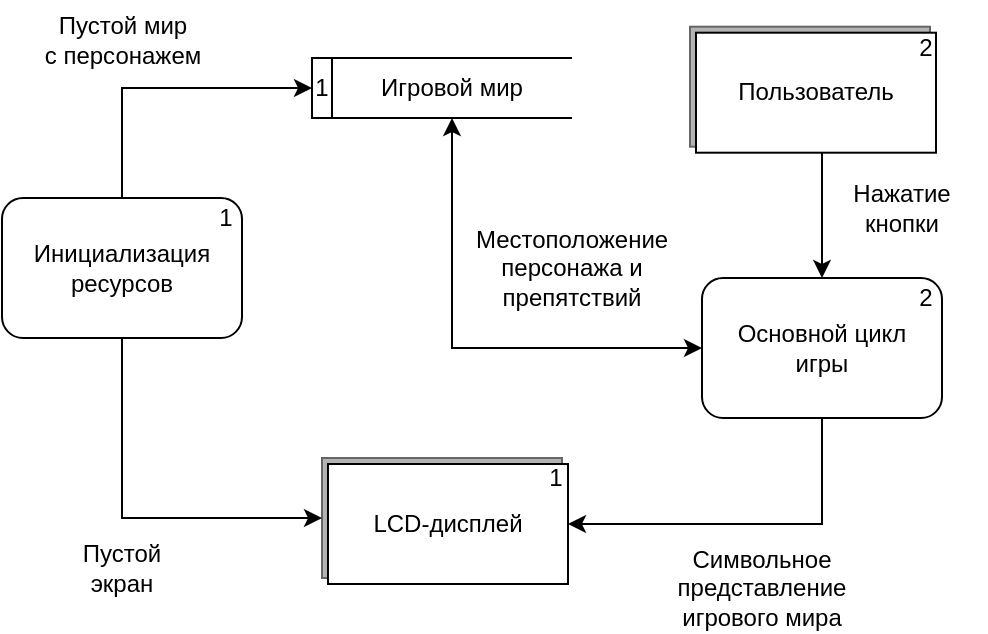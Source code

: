 <mxfile version="24.7.17">
  <diagram name="Страница — 1" id="KuF1aNF__Dn9vjjgXvMM">
    <mxGraphModel dx="-2272" dy="393" grid="1" gridSize="10" guides="1" tooltips="1" connect="1" arrows="1" fold="1" page="1" pageScale="1" pageWidth="827" pageHeight="1169" math="0" shadow="0">
      <root>
        <mxCell id="0" />
        <mxCell id="1" parent="0" />
        <mxCell id="7VWR8RbHU1ZDGCrCG8eW-115" value="" style="rounded=0;whiteSpace=wrap;html=1;fillColor=#B3B3B3;fontColor=#333333;strokeColor=#666666;" parent="1" vertex="1">
          <mxGeometry x="2720" y="460" width="120" height="60" as="geometry" />
        </mxCell>
        <mxCell id="7VWR8RbHU1ZDGCrCG8eW-53" value="LCD-дисплей" style="rounded=0;whiteSpace=wrap;html=1;" parent="1" vertex="1">
          <mxGeometry x="2723" y="463" width="120" height="60" as="geometry" />
        </mxCell>
        <mxCell id="aRk4QtvTHxf4vqnYQu6y-11" style="edgeStyle=orthogonalEdgeStyle;rounded=0;orthogonalLoop=1;jettySize=auto;html=1;exitX=0.5;exitY=0;exitDx=0;exitDy=0;entryX=0;entryY=0.5;entryDx=0;entryDy=0;" edge="1" parent="1" source="7VWR8RbHU1ZDGCrCG8eW-102" target="9c2dHG0O4m7vhXWFaXtY-16">
          <mxGeometry relative="1" as="geometry" />
        </mxCell>
        <mxCell id="aRk4QtvTHxf4vqnYQu6y-13" style="edgeStyle=orthogonalEdgeStyle;rounded=0;orthogonalLoop=1;jettySize=auto;html=1;exitX=0.5;exitY=1;exitDx=0;exitDy=0;entryX=0;entryY=0.5;entryDx=0;entryDy=0;" edge="1" parent="1" source="7VWR8RbHU1ZDGCrCG8eW-102" target="7VWR8RbHU1ZDGCrCG8eW-115">
          <mxGeometry relative="1" as="geometry" />
        </mxCell>
        <mxCell id="7VWR8RbHU1ZDGCrCG8eW-102" value="Инициализация ресурсов" style="rounded=1;whiteSpace=wrap;html=1;" parent="1" vertex="1">
          <mxGeometry x="2560" y="330" width="120" height="70" as="geometry" />
        </mxCell>
        <mxCell id="9c2dHG0O4m7vhXWFaXtY-13" value="Игровой мир" style="text;html=1;align=center;verticalAlign=middle;whiteSpace=wrap;rounded=0;" parent="1" vertex="1">
          <mxGeometry x="2725" y="260" width="120" height="30" as="geometry" />
        </mxCell>
        <mxCell id="9c2dHG0O4m7vhXWFaXtY-14" value="" style="endArrow=none;html=1;rounded=0;exitX=0;exitY=0;exitDx=0;exitDy=0;entryX=1;entryY=0;entryDx=0;entryDy=0;" parent="1" source="9c2dHG0O4m7vhXWFaXtY-13" target="9c2dHG0O4m7vhXWFaXtY-13" edge="1">
          <mxGeometry width="50" height="50" relative="1" as="geometry">
            <mxPoint x="2461" y="570" as="sourcePoint" />
            <mxPoint x="2511" y="520" as="targetPoint" />
          </mxGeometry>
        </mxCell>
        <mxCell id="9c2dHG0O4m7vhXWFaXtY-15" value="" style="endArrow=none;html=1;rounded=0;exitX=0;exitY=1;exitDx=0;exitDy=0;entryX=1;entryY=1;entryDx=0;entryDy=0;" parent="1" source="9c2dHG0O4m7vhXWFaXtY-13" target="9c2dHG0O4m7vhXWFaXtY-13" edge="1">
          <mxGeometry width="50" height="50" relative="1" as="geometry">
            <mxPoint x="2461" y="520" as="sourcePoint" />
            <mxPoint x="2511" y="470" as="targetPoint" />
          </mxGeometry>
        </mxCell>
        <mxCell id="9c2dHG0O4m7vhXWFaXtY-16" value="1" style="rounded=0;whiteSpace=wrap;html=1;fillColor=none;" parent="1" vertex="1">
          <mxGeometry x="2715" y="260" width="10" height="30" as="geometry" />
        </mxCell>
        <mxCell id="aRk4QtvTHxf4vqnYQu6y-8" value="" style="rounded=0;whiteSpace=wrap;html=1;fillColor=#B3B3B3;fontColor=#333333;strokeColor=#666666;" vertex="1" parent="1">
          <mxGeometry x="2904" y="244.35" width="120" height="60" as="geometry" />
        </mxCell>
        <mxCell id="aRk4QtvTHxf4vqnYQu6y-29" style="edgeStyle=orthogonalEdgeStyle;rounded=0;orthogonalLoop=1;jettySize=auto;html=1;exitX=0.5;exitY=1;exitDx=0;exitDy=0;entryX=0.5;entryY=0;entryDx=0;entryDy=0;" edge="1" parent="1" source="aRk4QtvTHxf4vqnYQu6y-9" target="aRk4QtvTHxf4vqnYQu6y-10">
          <mxGeometry relative="1" as="geometry">
            <Array as="points">
              <mxPoint x="2970" y="298" />
            </Array>
          </mxGeometry>
        </mxCell>
        <mxCell id="aRk4QtvTHxf4vqnYQu6y-9" value="Пользователь" style="rounded=0;whiteSpace=wrap;html=1;" vertex="1" parent="1">
          <mxGeometry x="2907" y="247.35" width="120" height="60" as="geometry" />
        </mxCell>
        <mxCell id="aRk4QtvTHxf4vqnYQu6y-17" style="edgeStyle=orthogonalEdgeStyle;rounded=0;orthogonalLoop=1;jettySize=auto;html=1;exitX=0;exitY=0.5;exitDx=0;exitDy=0;entryX=0.5;entryY=1;entryDx=0;entryDy=0;startArrow=classic;startFill=1;" edge="1" parent="1" source="aRk4QtvTHxf4vqnYQu6y-10" target="9c2dHG0O4m7vhXWFaXtY-13">
          <mxGeometry relative="1" as="geometry" />
        </mxCell>
        <mxCell id="aRk4QtvTHxf4vqnYQu6y-20" style="edgeStyle=orthogonalEdgeStyle;rounded=0;orthogonalLoop=1;jettySize=auto;html=1;exitX=0.5;exitY=1;exitDx=0;exitDy=0;entryX=1;entryY=0.5;entryDx=0;entryDy=0;" edge="1" parent="1" source="aRk4QtvTHxf4vqnYQu6y-10" target="7VWR8RbHU1ZDGCrCG8eW-53">
          <mxGeometry relative="1" as="geometry" />
        </mxCell>
        <mxCell id="aRk4QtvTHxf4vqnYQu6y-10" value="Основной цикл&lt;div&gt;игры&lt;/div&gt;" style="rounded=1;whiteSpace=wrap;html=1;" vertex="1" parent="1">
          <mxGeometry x="2910" y="370" width="120" height="70" as="geometry" />
        </mxCell>
        <mxCell id="aRk4QtvTHxf4vqnYQu6y-12" value="Пустой мир&lt;div&gt;с персонажем&lt;/div&gt;" style="text;html=1;align=center;verticalAlign=middle;resizable=0;points=[];autosize=1;strokeColor=none;fillColor=none;" vertex="1" parent="1">
          <mxGeometry x="2570" y="231.35" width="100" height="40" as="geometry" />
        </mxCell>
        <mxCell id="aRk4QtvTHxf4vqnYQu6y-14" value="Пустой экран" style="text;html=1;align=center;verticalAlign=middle;whiteSpace=wrap;rounded=0;" vertex="1" parent="1">
          <mxGeometry x="2590" y="500" width="60" height="30" as="geometry" />
        </mxCell>
        <mxCell id="aRk4QtvTHxf4vqnYQu6y-16" value="Нажатие&lt;div&gt;кнопки&lt;/div&gt;" style="text;html=1;align=center;verticalAlign=middle;whiteSpace=wrap;rounded=0;" vertex="1" parent="1">
          <mxGeometry x="2980" y="320" width="60" height="30" as="geometry" />
        </mxCell>
        <mxCell id="aRk4QtvTHxf4vqnYQu6y-19" value="Местоположение&lt;div&gt;персонажа и препятствий&lt;/div&gt;" style="text;html=1;align=center;verticalAlign=middle;whiteSpace=wrap;rounded=0;" vertex="1" parent="1">
          <mxGeometry x="2800" y="350" width="90" height="30" as="geometry" />
        </mxCell>
        <mxCell id="aRk4QtvTHxf4vqnYQu6y-22" value="Символьное представление игрового мира" style="text;html=1;align=center;verticalAlign=middle;whiteSpace=wrap;rounded=0;" vertex="1" parent="1">
          <mxGeometry x="2895" y="510" width="90" height="30" as="geometry" />
        </mxCell>
        <mxCell id="aRk4QtvTHxf4vqnYQu6y-23" value="1" style="text;html=1;align=center;verticalAlign=middle;whiteSpace=wrap;rounded=0;" vertex="1" parent="1">
          <mxGeometry x="2642" y="325" width="60" height="30" as="geometry" />
        </mxCell>
        <mxCell id="aRk4QtvTHxf4vqnYQu6y-24" value="2" style="text;html=1;align=center;verticalAlign=middle;whiteSpace=wrap;rounded=0;" vertex="1" parent="1">
          <mxGeometry x="2992" y="365" width="60" height="30" as="geometry" />
        </mxCell>
        <mxCell id="aRk4QtvTHxf4vqnYQu6y-25" value="1" style="text;html=1;align=center;verticalAlign=middle;whiteSpace=wrap;rounded=0;" vertex="1" parent="1">
          <mxGeometry x="2807" y="455" width="60" height="30" as="geometry" />
        </mxCell>
        <mxCell id="aRk4QtvTHxf4vqnYQu6y-26" value="2" style="text;html=1;align=center;verticalAlign=middle;whiteSpace=wrap;rounded=0;" vertex="1" parent="1">
          <mxGeometry x="2992" y="240.35" width="60" height="30" as="geometry" />
        </mxCell>
      </root>
    </mxGraphModel>
  </diagram>
</mxfile>
